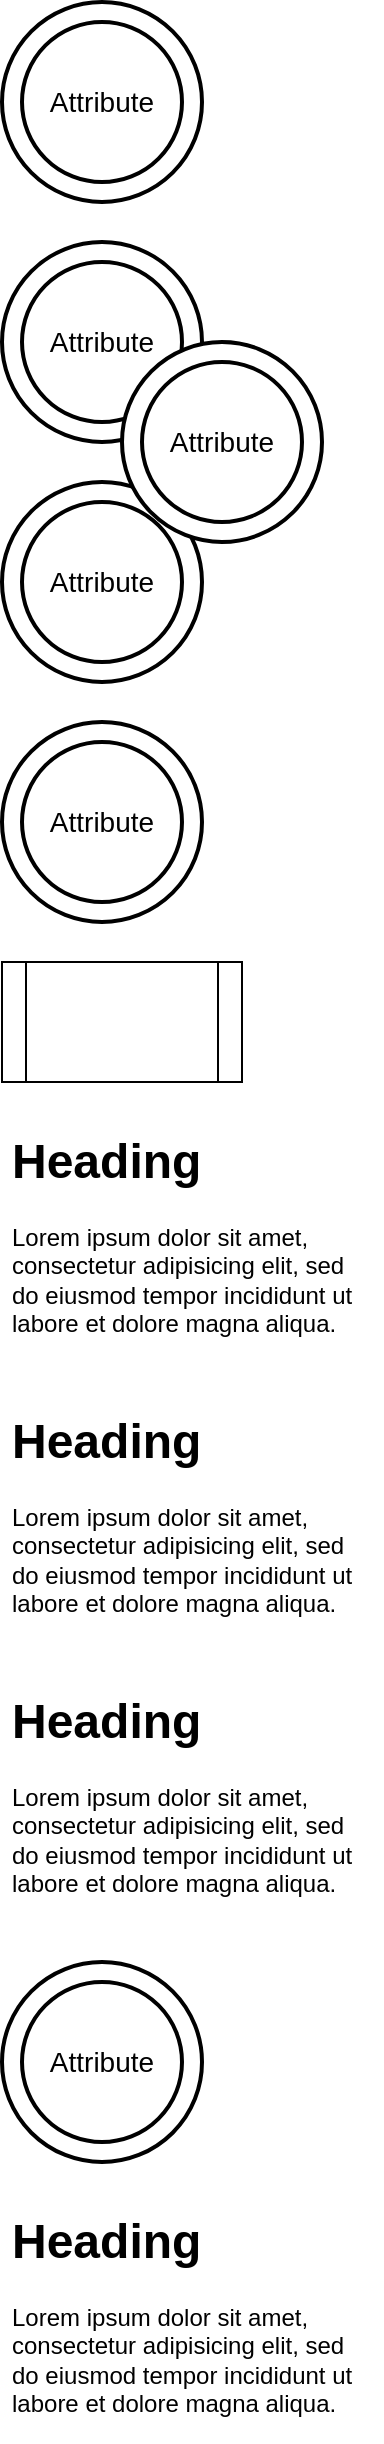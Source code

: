 <mxfile version="10.5.8" type="github"><diagram id="Z_ogoUJJf4zrre3W_UmE" name="Page-1"><mxGraphModel dx="758" dy="376" grid="1" gridSize="10" guides="1" tooltips="1" connect="1" arrows="1" fold="1" page="1" pageScale="1" pageWidth="827" pageHeight="1169" math="0" shadow="0"><root><mxCell id="0"/><mxCell id="1" parent="0"/><mxCell id="WfQ6g0JJvzXSDv4s4-WC-50" value="Attribute" style="ellipse;shape=doubleEllipse;margin=10;strokeWidth=2;fontSize=14;whiteSpace=wrap;html=1;align=center;" parent="1" vertex="1"><mxGeometry x="20" y="20" width="100" height="100" as="geometry"/></mxCell><mxCell id="WfQ6g0JJvzXSDv4s4-WC-51" value="Attribute" style="ellipse;shape=doubleEllipse;margin=10;strokeWidth=2;fontSize=14;whiteSpace=wrap;html=1;align=center;" parent="1" vertex="1"><mxGeometry x="20" y="140" width="100" height="100" as="geometry"/></mxCell><mxCell id="WfQ6g0JJvzXSDv4s4-WC-52" value="Attribute" style="ellipse;shape=doubleEllipse;margin=10;strokeWidth=2;fontSize=14;whiteSpace=wrap;html=1;align=center;" parent="1" vertex="1"><mxGeometry x="20" y="260" width="100" height="100" as="geometry"/></mxCell><mxCell id="WfQ6g0JJvzXSDv4s4-WC-53" value="Attribute" style="ellipse;shape=doubleEllipse;margin=10;strokeWidth=2;fontSize=14;whiteSpace=wrap;html=1;align=center;" parent="1" vertex="1"><mxGeometry x="20" y="380" width="100" height="100" as="geometry"/></mxCell><mxCell id="lWCPVQ8uOiEdv2eh9l8p-1" value="" style="shape=process;whiteSpace=wrap;html=1;backgroundOutline=1;" vertex="1" parent="1"><mxGeometry x="20" y="500" width="120" height="60" as="geometry"/></mxCell><mxCell id="lWCPVQ8uOiEdv2eh9l8p-2" value="&lt;h1&gt;Heading&lt;/h1&gt;&lt;p&gt;Lorem ipsum dolor sit amet, consectetur adipisicing elit, sed do eiusmod tempor incididunt ut labore et dolore magna aliqua.&lt;/p&gt;" style="text;html=1;strokeColor=none;fillColor=none;spacing=5;spacingTop=-20;whiteSpace=wrap;overflow=hidden;rounded=0;" vertex="1" parent="1"><mxGeometry x="20" y="580" width="190" height="120" as="geometry"/></mxCell><mxCell id="lWCPVQ8uOiEdv2eh9l8p-3" value="&lt;h1&gt;Heading&lt;/h1&gt;&lt;p&gt;Lorem ipsum dolor sit amet, consectetur adipisicing elit, sed do eiusmod tempor incididunt ut labore et dolore magna aliqua.&lt;/p&gt;" style="text;html=1;strokeColor=none;fillColor=none;spacing=5;spacingTop=-20;whiteSpace=wrap;overflow=hidden;rounded=0;" vertex="1" parent="1"><mxGeometry x="20" y="720" width="190" height="120" as="geometry"/></mxCell><mxCell id="lWCPVQ8uOiEdv2eh9l8p-4" value="&lt;h1&gt;Heading&lt;/h1&gt;&lt;p&gt;Lorem ipsum dolor sit amet, consectetur adipisicing elit, sed do eiusmod tempor incididunt ut labore et dolore magna aliqua.&lt;/p&gt;" style="text;html=1;strokeColor=none;fillColor=none;spacing=5;spacingTop=-20;whiteSpace=wrap;overflow=hidden;rounded=0;" vertex="1" parent="1"><mxGeometry x="20" y="860" width="190" height="120" as="geometry"/></mxCell><mxCell id="lWCPVQ8uOiEdv2eh9l8p-5" value="Attribute" style="ellipse;shape=doubleEllipse;margin=10;strokeWidth=2;fontSize=14;whiteSpace=wrap;html=1;align=center;" vertex="1" parent="1"><mxGeometry x="80" y="190" width="100" height="100" as="geometry"/></mxCell><mxCell id="lWCPVQ8uOiEdv2eh9l8p-6" value="Attribute" style="ellipse;shape=doubleEllipse;margin=10;strokeWidth=2;fontSize=14;whiteSpace=wrap;html=1;align=center;" vertex="1" parent="1"><mxGeometry x="20" y="1000" width="100" height="100" as="geometry"/></mxCell><mxCell id="lWCPVQ8uOiEdv2eh9l8p-7" value="&lt;h1&gt;Heading&lt;/h1&gt;&lt;p&gt;Lorem ipsum dolor sit amet, consectetur adipisicing elit, sed do eiusmod tempor incididunt ut labore et dolore magna aliqua.&lt;/p&gt;" style="text;html=1;strokeColor=none;fillColor=none;spacing=5;spacingTop=-20;whiteSpace=wrap;overflow=hidden;rounded=0;" vertex="1" parent="1"><mxGeometry x="20" y="1120" width="190" height="120" as="geometry"/></mxCell></root></mxGraphModel></diagram></mxfile>